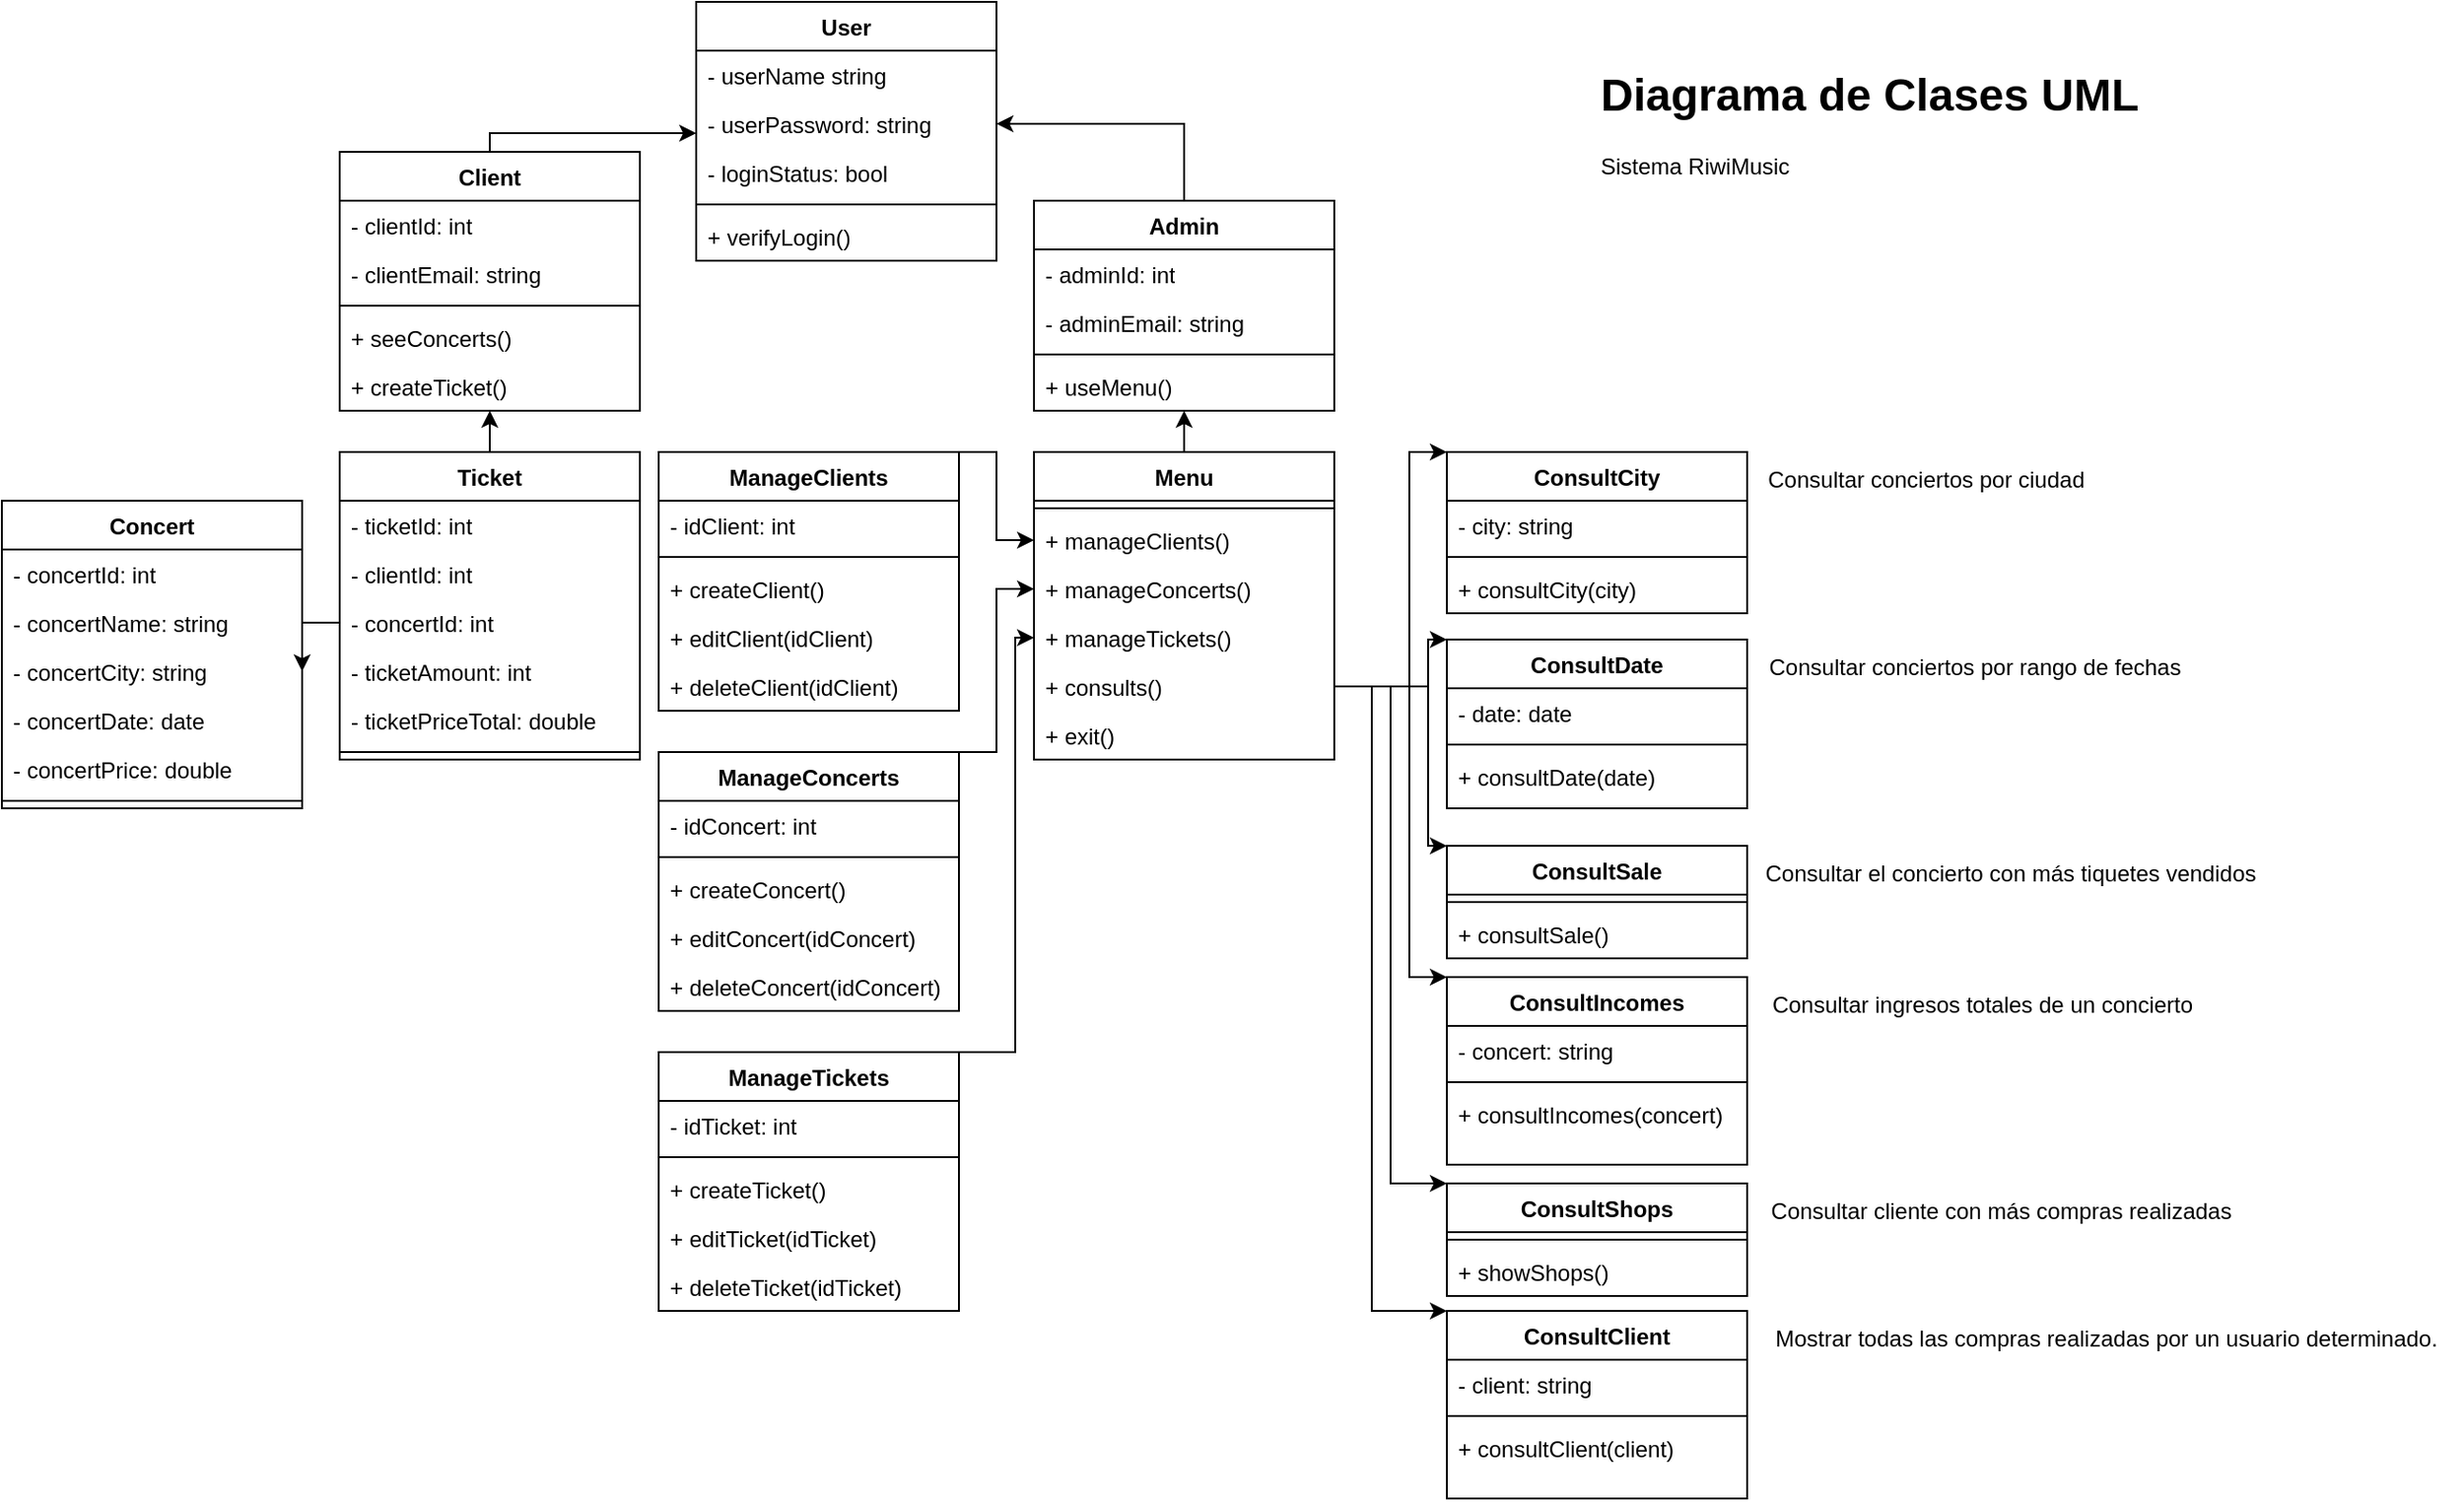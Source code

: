 <mxfile version="28.1.2">
  <diagram name="Página-1" id="tQhZV-skRY4tRafobQuQ">
    <mxGraphModel dx="1902" dy="2161" grid="1" gridSize="10" guides="1" tooltips="1" connect="1" arrows="1" fold="1" page="1" pageScale="1" pageWidth="827" pageHeight="1169" math="0" shadow="0">
      <root>
        <mxCell id="0" />
        <mxCell id="1" parent="0" />
        <mxCell id="-hlZocM7pkLlOTGrlThH-1" value="User" style="swimlane;fontStyle=1;align=center;verticalAlign=top;childLayout=stackLayout;horizontal=1;startSize=26;horizontalStack=0;resizeParent=1;resizeParentMax=0;resizeLast=0;collapsible=1;marginBottom=0;whiteSpace=wrap;html=1;" vertex="1" parent="1">
          <mxGeometry x="380" y="-80" width="160" height="138" as="geometry" />
        </mxCell>
        <mxCell id="-hlZocM7pkLlOTGrlThH-6" value="- userName string" style="text;strokeColor=none;fillColor=none;align=left;verticalAlign=top;spacingLeft=4;spacingRight=4;overflow=hidden;rotatable=0;points=[[0,0.5],[1,0.5]];portConstraint=eastwest;whiteSpace=wrap;html=1;" vertex="1" parent="-hlZocM7pkLlOTGrlThH-1">
          <mxGeometry y="26" width="160" height="26" as="geometry" />
        </mxCell>
        <mxCell id="-hlZocM7pkLlOTGrlThH-119" value="- userPassword: string" style="text;strokeColor=none;fillColor=none;align=left;verticalAlign=top;spacingLeft=4;spacingRight=4;overflow=hidden;rotatable=0;points=[[0,0.5],[1,0.5]];portConstraint=eastwest;whiteSpace=wrap;html=1;" vertex="1" parent="-hlZocM7pkLlOTGrlThH-1">
          <mxGeometry y="52" width="160" height="26" as="geometry" />
        </mxCell>
        <mxCell id="-hlZocM7pkLlOTGrlThH-120" value="- loginStatus: bool" style="text;strokeColor=none;fillColor=none;align=left;verticalAlign=top;spacingLeft=4;spacingRight=4;overflow=hidden;rotatable=0;points=[[0,0.5],[1,0.5]];portConstraint=eastwest;whiteSpace=wrap;html=1;" vertex="1" parent="-hlZocM7pkLlOTGrlThH-1">
          <mxGeometry y="78" width="160" height="26" as="geometry" />
        </mxCell>
        <mxCell id="-hlZocM7pkLlOTGrlThH-3" value="" style="line;strokeWidth=1;fillColor=none;align=left;verticalAlign=middle;spacingTop=-1;spacingLeft=3;spacingRight=3;rotatable=0;labelPosition=right;points=[];portConstraint=eastwest;strokeColor=inherit;" vertex="1" parent="-hlZocM7pkLlOTGrlThH-1">
          <mxGeometry y="104" width="160" height="8" as="geometry" />
        </mxCell>
        <mxCell id="-hlZocM7pkLlOTGrlThH-4" value="+ verifyLogin()&lt;div&gt;&lt;br&gt;&lt;/div&gt;" style="text;strokeColor=none;fillColor=none;align=left;verticalAlign=top;spacingLeft=4;spacingRight=4;overflow=hidden;rotatable=0;points=[[0,0.5],[1,0.5]];portConstraint=eastwest;whiteSpace=wrap;html=1;" vertex="1" parent="-hlZocM7pkLlOTGrlThH-1">
          <mxGeometry y="112" width="160" height="26" as="geometry" />
        </mxCell>
        <mxCell id="-hlZocM7pkLlOTGrlThH-9" value="Concert" style="swimlane;fontStyle=1;align=center;verticalAlign=top;childLayout=stackLayout;horizontal=1;startSize=26;horizontalStack=0;resizeParent=1;resizeParentMax=0;resizeLast=0;collapsible=1;marginBottom=0;whiteSpace=wrap;html=1;" vertex="1" parent="1">
          <mxGeometry x="10" y="186" width="160" height="164" as="geometry" />
        </mxCell>
        <mxCell id="-hlZocM7pkLlOTGrlThH-10" value="- concertId: int" style="text;strokeColor=none;fillColor=none;align=left;verticalAlign=top;spacingLeft=4;spacingRight=4;overflow=hidden;rotatable=0;points=[[0,0.5],[1,0.5]];portConstraint=eastwest;whiteSpace=wrap;html=1;" vertex="1" parent="-hlZocM7pkLlOTGrlThH-9">
          <mxGeometry y="26" width="160" height="26" as="geometry" />
        </mxCell>
        <mxCell id="-hlZocM7pkLlOTGrlThH-211" value="- concertName: string" style="text;strokeColor=none;fillColor=none;align=left;verticalAlign=top;spacingLeft=4;spacingRight=4;overflow=hidden;rotatable=0;points=[[0,0.5],[1,0.5]];portConstraint=eastwest;whiteSpace=wrap;html=1;" vertex="1" parent="-hlZocM7pkLlOTGrlThH-9">
          <mxGeometry y="52" width="160" height="26" as="geometry" />
        </mxCell>
        <mxCell id="-hlZocM7pkLlOTGrlThH-13" value="- concertCity: string" style="text;strokeColor=none;fillColor=none;align=left;verticalAlign=top;spacingLeft=4;spacingRight=4;overflow=hidden;rotatable=0;points=[[0,0.5],[1,0.5]];portConstraint=eastwest;whiteSpace=wrap;html=1;" vertex="1" parent="-hlZocM7pkLlOTGrlThH-9">
          <mxGeometry y="78" width="160" height="26" as="geometry" />
        </mxCell>
        <mxCell id="-hlZocM7pkLlOTGrlThH-14" value="- concertDate: date" style="text;strokeColor=none;fillColor=none;align=left;verticalAlign=top;spacingLeft=4;spacingRight=4;overflow=hidden;rotatable=0;points=[[0,0.5],[1,0.5]];portConstraint=eastwest;whiteSpace=wrap;html=1;" vertex="1" parent="-hlZocM7pkLlOTGrlThH-9">
          <mxGeometry y="104" width="160" height="26" as="geometry" />
        </mxCell>
        <mxCell id="-hlZocM7pkLlOTGrlThH-15" value="- concertPrice: double" style="text;strokeColor=none;fillColor=none;align=left;verticalAlign=top;spacingLeft=4;spacingRight=4;overflow=hidden;rotatable=0;points=[[0,0.5],[1,0.5]];portConstraint=eastwest;whiteSpace=wrap;html=1;" vertex="1" parent="-hlZocM7pkLlOTGrlThH-9">
          <mxGeometry y="130" width="160" height="26" as="geometry" />
        </mxCell>
        <mxCell id="-hlZocM7pkLlOTGrlThH-11" value="" style="line;strokeWidth=1;fillColor=none;align=left;verticalAlign=middle;spacingTop=-1;spacingLeft=3;spacingRight=3;rotatable=0;labelPosition=right;points=[];portConstraint=eastwest;strokeColor=inherit;" vertex="1" parent="-hlZocM7pkLlOTGrlThH-9">
          <mxGeometry y="156" width="160" height="8" as="geometry" />
        </mxCell>
        <mxCell id="-hlZocM7pkLlOTGrlThH-218" style="edgeStyle=orthogonalEdgeStyle;rounded=0;orthogonalLoop=1;jettySize=auto;html=1;" edge="1" parent="1" source="-hlZocM7pkLlOTGrlThH-19" target="-hlZocM7pkLlOTGrlThH-1">
          <mxGeometry relative="1" as="geometry">
            <Array as="points">
              <mxPoint x="270" y="-10" />
            </Array>
          </mxGeometry>
        </mxCell>
        <mxCell id="-hlZocM7pkLlOTGrlThH-19" value="Client" style="swimlane;fontStyle=1;align=center;verticalAlign=top;childLayout=stackLayout;horizontal=1;startSize=26;horizontalStack=0;resizeParent=1;resizeParentMax=0;resizeLast=0;collapsible=1;marginBottom=0;whiteSpace=wrap;html=1;" vertex="1" parent="1">
          <mxGeometry x="190" width="160" height="138" as="geometry" />
        </mxCell>
        <mxCell id="-hlZocM7pkLlOTGrlThH-154" value="- clientId: int" style="text;strokeColor=none;fillColor=none;align=left;verticalAlign=top;spacingLeft=4;spacingRight=4;overflow=hidden;rotatable=0;points=[[0,0.5],[1,0.5]];portConstraint=eastwest;whiteSpace=wrap;html=1;" vertex="1" parent="-hlZocM7pkLlOTGrlThH-19">
          <mxGeometry y="26" width="160" height="26" as="geometry" />
        </mxCell>
        <mxCell id="-hlZocM7pkLlOTGrlThH-39" value="- clientEmail: string" style="text;strokeColor=none;fillColor=none;align=left;verticalAlign=top;spacingLeft=4;spacingRight=4;overflow=hidden;rotatable=0;points=[[0,0.5],[1,0.5]];portConstraint=eastwest;whiteSpace=wrap;html=1;" vertex="1" parent="-hlZocM7pkLlOTGrlThH-19">
          <mxGeometry y="52" width="160" height="26" as="geometry" />
        </mxCell>
        <mxCell id="-hlZocM7pkLlOTGrlThH-21" value="" style="line;strokeWidth=1;fillColor=none;align=left;verticalAlign=middle;spacingTop=-1;spacingLeft=3;spacingRight=3;rotatable=0;labelPosition=right;points=[];portConstraint=eastwest;strokeColor=inherit;" vertex="1" parent="-hlZocM7pkLlOTGrlThH-19">
          <mxGeometry y="78" width="160" height="8" as="geometry" />
        </mxCell>
        <mxCell id="-hlZocM7pkLlOTGrlThH-156" value="+ seeConcerts()" style="text;strokeColor=none;fillColor=none;align=left;verticalAlign=top;spacingLeft=4;spacingRight=4;overflow=hidden;rotatable=0;points=[[0,0.5],[1,0.5]];portConstraint=eastwest;whiteSpace=wrap;html=1;" vertex="1" parent="-hlZocM7pkLlOTGrlThH-19">
          <mxGeometry y="86" width="160" height="26" as="geometry" />
        </mxCell>
        <mxCell id="-hlZocM7pkLlOTGrlThH-26" value="+ createTicket()" style="text;strokeColor=none;fillColor=none;align=left;verticalAlign=top;spacingLeft=4;spacingRight=4;overflow=hidden;rotatable=0;points=[[0,0.5],[1,0.5]];portConstraint=eastwest;whiteSpace=wrap;html=1;" vertex="1" parent="-hlZocM7pkLlOTGrlThH-19">
          <mxGeometry y="112" width="160" height="26" as="geometry" />
        </mxCell>
        <mxCell id="-hlZocM7pkLlOTGrlThH-204" style="edgeStyle=orthogonalEdgeStyle;rounded=0;orthogonalLoop=1;jettySize=auto;html=1;" edge="1" parent="1" source="-hlZocM7pkLlOTGrlThH-28" target="-hlZocM7pkLlOTGrlThH-19">
          <mxGeometry relative="1" as="geometry" />
        </mxCell>
        <mxCell id="-hlZocM7pkLlOTGrlThH-28" value="Ticket" style="swimlane;fontStyle=1;align=center;verticalAlign=top;childLayout=stackLayout;horizontal=1;startSize=26;horizontalStack=0;resizeParent=1;resizeParentMax=0;resizeLast=0;collapsible=1;marginBottom=0;whiteSpace=wrap;html=1;" vertex="1" parent="1">
          <mxGeometry x="190" y="160" width="160" height="164" as="geometry" />
        </mxCell>
        <mxCell id="-hlZocM7pkLlOTGrlThH-34" value="- ticketId: int" style="text;strokeColor=none;fillColor=none;align=left;verticalAlign=top;spacingLeft=4;spacingRight=4;overflow=hidden;rotatable=0;points=[[0,0.5],[1,0.5]];portConstraint=eastwest;whiteSpace=wrap;html=1;" vertex="1" parent="-hlZocM7pkLlOTGrlThH-28">
          <mxGeometry y="26" width="160" height="26" as="geometry" />
        </mxCell>
        <mxCell id="-hlZocM7pkLlOTGrlThH-29" value="- clientId: int" style="text;strokeColor=none;fillColor=none;align=left;verticalAlign=top;spacingLeft=4;spacingRight=4;overflow=hidden;rotatable=0;points=[[0,0.5],[1,0.5]];portConstraint=eastwest;whiteSpace=wrap;html=1;" vertex="1" parent="-hlZocM7pkLlOTGrlThH-28">
          <mxGeometry y="52" width="160" height="26" as="geometry" />
        </mxCell>
        <mxCell id="-hlZocM7pkLlOTGrlThH-40" value="- concertId: int" style="text;strokeColor=none;fillColor=none;align=left;verticalAlign=top;spacingLeft=4;spacingRight=4;overflow=hidden;rotatable=0;points=[[0,0.5],[1,0.5]];portConstraint=eastwest;whiteSpace=wrap;html=1;" vertex="1" parent="-hlZocM7pkLlOTGrlThH-28">
          <mxGeometry y="78" width="160" height="26" as="geometry" />
        </mxCell>
        <mxCell id="-hlZocM7pkLlOTGrlThH-42" value="- ticketAmount: int" style="text;strokeColor=none;fillColor=none;align=left;verticalAlign=top;spacingLeft=4;spacingRight=4;overflow=hidden;rotatable=0;points=[[0,0.5],[1,0.5]];portConstraint=eastwest;whiteSpace=wrap;html=1;" vertex="1" parent="-hlZocM7pkLlOTGrlThH-28">
          <mxGeometry y="104" width="160" height="26" as="geometry" />
        </mxCell>
        <mxCell id="-hlZocM7pkLlOTGrlThH-41" value="- ticketPriceTotal: double" style="text;strokeColor=none;fillColor=none;align=left;verticalAlign=top;spacingLeft=4;spacingRight=4;overflow=hidden;rotatable=0;points=[[0,0.5],[1,0.5]];portConstraint=eastwest;whiteSpace=wrap;html=1;" vertex="1" parent="-hlZocM7pkLlOTGrlThH-28">
          <mxGeometry y="130" width="160" height="26" as="geometry" />
        </mxCell>
        <mxCell id="-hlZocM7pkLlOTGrlThH-30" value="" style="line;strokeWidth=1;fillColor=none;align=left;verticalAlign=middle;spacingTop=-1;spacingLeft=3;spacingRight=3;rotatable=0;labelPosition=right;points=[];portConstraint=eastwest;strokeColor=inherit;" vertex="1" parent="-hlZocM7pkLlOTGrlThH-28">
          <mxGeometry y="156" width="160" height="8" as="geometry" />
        </mxCell>
        <mxCell id="-hlZocM7pkLlOTGrlThH-146" style="edgeStyle=orthogonalEdgeStyle;rounded=0;orthogonalLoop=1;jettySize=auto;html=1;" edge="1" parent="1" source="-hlZocM7pkLlOTGrlThH-43" target="-hlZocM7pkLlOTGrlThH-128">
          <mxGeometry relative="1" as="geometry" />
        </mxCell>
        <mxCell id="-hlZocM7pkLlOTGrlThH-43" value="Menu" style="swimlane;fontStyle=1;align=center;verticalAlign=top;childLayout=stackLayout;horizontal=1;startSize=26;horizontalStack=0;resizeParent=1;resizeParentMax=0;resizeLast=0;collapsible=1;marginBottom=0;whiteSpace=wrap;html=1;" vertex="1" parent="1">
          <mxGeometry x="560" y="160" width="160" height="164" as="geometry" />
        </mxCell>
        <mxCell id="-hlZocM7pkLlOTGrlThH-45" value="" style="line;strokeWidth=1;fillColor=none;align=left;verticalAlign=middle;spacingTop=-1;spacingLeft=3;spacingRight=3;rotatable=0;labelPosition=right;points=[];portConstraint=eastwest;strokeColor=inherit;" vertex="1" parent="-hlZocM7pkLlOTGrlThH-43">
          <mxGeometry y="26" width="160" height="8" as="geometry" />
        </mxCell>
        <mxCell id="-hlZocM7pkLlOTGrlThH-46" value="+ manageClients()" style="text;strokeColor=none;fillColor=none;align=left;verticalAlign=top;spacingLeft=4;spacingRight=4;overflow=hidden;rotatable=0;points=[[0,0.5],[1,0.5]];portConstraint=eastwest;whiteSpace=wrap;html=1;" vertex="1" parent="-hlZocM7pkLlOTGrlThH-43">
          <mxGeometry y="34" width="160" height="26" as="geometry" />
        </mxCell>
        <mxCell id="-hlZocM7pkLlOTGrlThH-49" value="+ manageConcerts()" style="text;strokeColor=none;fillColor=none;align=left;verticalAlign=top;spacingLeft=4;spacingRight=4;overflow=hidden;rotatable=0;points=[[0,0.5],[1,0.5]];portConstraint=eastwest;whiteSpace=wrap;html=1;" vertex="1" parent="-hlZocM7pkLlOTGrlThH-43">
          <mxGeometry y="60" width="160" height="26" as="geometry" />
        </mxCell>
        <mxCell id="-hlZocM7pkLlOTGrlThH-50" value="+ manageTickets()" style="text;strokeColor=none;fillColor=none;align=left;verticalAlign=top;spacingLeft=4;spacingRight=4;overflow=hidden;rotatable=0;points=[[0,0.5],[1,0.5]];portConstraint=eastwest;whiteSpace=wrap;html=1;" vertex="1" parent="-hlZocM7pkLlOTGrlThH-43">
          <mxGeometry y="86" width="160" height="26" as="geometry" />
        </mxCell>
        <mxCell id="-hlZocM7pkLlOTGrlThH-76" value="+ consults()" style="text;strokeColor=none;fillColor=none;align=left;verticalAlign=top;spacingLeft=4;spacingRight=4;overflow=hidden;rotatable=0;points=[[0,0.5],[1,0.5]];portConstraint=eastwest;whiteSpace=wrap;html=1;" vertex="1" parent="-hlZocM7pkLlOTGrlThH-43">
          <mxGeometry y="112" width="160" height="26" as="geometry" />
        </mxCell>
        <mxCell id="-hlZocM7pkLlOTGrlThH-118" value="+ exit()" style="text;strokeColor=none;fillColor=none;align=left;verticalAlign=top;spacingLeft=4;spacingRight=4;overflow=hidden;rotatable=0;points=[[0,0.5],[1,0.5]];portConstraint=eastwest;whiteSpace=wrap;html=1;" vertex="1" parent="-hlZocM7pkLlOTGrlThH-43">
          <mxGeometry y="138" width="160" height="26" as="geometry" />
        </mxCell>
        <mxCell id="-hlZocM7pkLlOTGrlThH-215" style="edgeStyle=orthogonalEdgeStyle;rounded=0;orthogonalLoop=1;jettySize=auto;html=1;entryX=1;entryY=0.5;entryDx=0;entryDy=0;" edge="1" parent="1" source="-hlZocM7pkLlOTGrlThH-128" target="-hlZocM7pkLlOTGrlThH-119">
          <mxGeometry relative="1" as="geometry" />
        </mxCell>
        <mxCell id="-hlZocM7pkLlOTGrlThH-128" value="Admin" style="swimlane;fontStyle=1;align=center;verticalAlign=top;childLayout=stackLayout;horizontal=1;startSize=26;horizontalStack=0;resizeParent=1;resizeParentMax=0;resizeLast=0;collapsible=1;marginBottom=0;whiteSpace=wrap;html=1;" vertex="1" parent="1">
          <mxGeometry x="560" y="26" width="160" height="112" as="geometry" />
        </mxCell>
        <mxCell id="-hlZocM7pkLlOTGrlThH-129" value="- adminId: int" style="text;strokeColor=none;fillColor=none;align=left;verticalAlign=top;spacingLeft=4;spacingRight=4;overflow=hidden;rotatable=0;points=[[0,0.5],[1,0.5]];portConstraint=eastwest;whiteSpace=wrap;html=1;" vertex="1" parent="-hlZocM7pkLlOTGrlThH-128">
          <mxGeometry y="26" width="160" height="26" as="geometry" />
        </mxCell>
        <mxCell id="-hlZocM7pkLlOTGrlThH-130" value="- adminEmail: string" style="text;strokeColor=none;fillColor=none;align=left;verticalAlign=top;spacingLeft=4;spacingRight=4;overflow=hidden;rotatable=0;points=[[0,0.5],[1,0.5]];portConstraint=eastwest;whiteSpace=wrap;html=1;" vertex="1" parent="-hlZocM7pkLlOTGrlThH-128">
          <mxGeometry y="52" width="160" height="26" as="geometry" />
        </mxCell>
        <mxCell id="-hlZocM7pkLlOTGrlThH-131" value="" style="line;strokeWidth=1;fillColor=none;align=left;verticalAlign=middle;spacingTop=-1;spacingLeft=3;spacingRight=3;rotatable=0;labelPosition=right;points=[];portConstraint=eastwest;strokeColor=inherit;" vertex="1" parent="-hlZocM7pkLlOTGrlThH-128">
          <mxGeometry y="78" width="160" height="8" as="geometry" />
        </mxCell>
        <mxCell id="-hlZocM7pkLlOTGrlThH-142" value="+ useMenu()" style="text;strokeColor=none;fillColor=none;align=left;verticalAlign=top;spacingLeft=4;spacingRight=4;overflow=hidden;rotatable=0;points=[[0,0.5],[1,0.5]];portConstraint=eastwest;whiteSpace=wrap;html=1;" vertex="1" parent="-hlZocM7pkLlOTGrlThH-128">
          <mxGeometry y="86" width="160" height="26" as="geometry" />
        </mxCell>
        <mxCell id="-hlZocM7pkLlOTGrlThH-186" style="edgeStyle=orthogonalEdgeStyle;rounded=0;orthogonalLoop=1;jettySize=auto;html=1;exitX=1;exitY=0;exitDx=0;exitDy=0;entryX=0;entryY=0.5;entryDx=0;entryDy=0;" edge="1" parent="1" source="-hlZocM7pkLlOTGrlThH-147" target="-hlZocM7pkLlOTGrlThH-46">
          <mxGeometry relative="1" as="geometry">
            <Array as="points">
              <mxPoint x="540" y="160" />
              <mxPoint x="540" y="207" />
            </Array>
          </mxGeometry>
        </mxCell>
        <mxCell id="-hlZocM7pkLlOTGrlThH-147" value="ManageClients" style="swimlane;fontStyle=1;align=center;verticalAlign=top;childLayout=stackLayout;horizontal=1;startSize=26;horizontalStack=0;resizeParent=1;resizeParentMax=0;resizeLast=0;collapsible=1;marginBottom=0;whiteSpace=wrap;html=1;" vertex="1" parent="1">
          <mxGeometry x="360" y="160" width="160" height="138" as="geometry" />
        </mxCell>
        <mxCell id="-hlZocM7pkLlOTGrlThH-148" value="- idClient: int" style="text;strokeColor=none;fillColor=none;align=left;verticalAlign=top;spacingLeft=4;spacingRight=4;overflow=hidden;rotatable=0;points=[[0,0.5],[1,0.5]];portConstraint=eastwest;whiteSpace=wrap;html=1;" vertex="1" parent="-hlZocM7pkLlOTGrlThH-147">
          <mxGeometry y="26" width="160" height="26" as="geometry" />
        </mxCell>
        <mxCell id="-hlZocM7pkLlOTGrlThH-149" value="" style="line;strokeWidth=1;fillColor=none;align=left;verticalAlign=middle;spacingTop=-1;spacingLeft=3;spacingRight=3;rotatable=0;labelPosition=right;points=[];portConstraint=eastwest;strokeColor=inherit;" vertex="1" parent="-hlZocM7pkLlOTGrlThH-147">
          <mxGeometry y="52" width="160" height="8" as="geometry" />
        </mxCell>
        <mxCell id="-hlZocM7pkLlOTGrlThH-22" value="+ createClient()" style="text;strokeColor=none;fillColor=none;align=left;verticalAlign=top;spacingLeft=4;spacingRight=4;overflow=hidden;rotatable=0;points=[[0,0.5],[1,0.5]];portConstraint=eastwest;whiteSpace=wrap;html=1;" vertex="1" parent="-hlZocM7pkLlOTGrlThH-147">
          <mxGeometry y="60" width="160" height="26" as="geometry" />
        </mxCell>
        <mxCell id="-hlZocM7pkLlOTGrlThH-143" value="+ editClient(idClient)" style="text;strokeColor=none;fillColor=none;align=left;verticalAlign=top;spacingLeft=4;spacingRight=4;overflow=hidden;rotatable=0;points=[[0,0.5],[1,0.5]];portConstraint=eastwest;whiteSpace=wrap;html=1;" vertex="1" parent="-hlZocM7pkLlOTGrlThH-147">
          <mxGeometry y="86" width="160" height="26" as="geometry" />
        </mxCell>
        <mxCell id="-hlZocM7pkLlOTGrlThH-27" value="+ deleteClient(idClient)" style="text;strokeColor=none;fillColor=none;align=left;verticalAlign=top;spacingLeft=4;spacingRight=4;overflow=hidden;rotatable=0;points=[[0,0.5],[1,0.5]];portConstraint=eastwest;whiteSpace=wrap;html=1;" vertex="1" parent="-hlZocM7pkLlOTGrlThH-147">
          <mxGeometry y="112" width="160" height="26" as="geometry" />
        </mxCell>
        <mxCell id="-hlZocM7pkLlOTGrlThH-189" style="edgeStyle=orthogonalEdgeStyle;rounded=0;orthogonalLoop=1;jettySize=auto;html=1;exitX=1;exitY=0;exitDx=0;exitDy=0;entryX=0;entryY=0.5;entryDx=0;entryDy=0;" edge="1" parent="1" source="-hlZocM7pkLlOTGrlThH-157" target="-hlZocM7pkLlOTGrlThH-49">
          <mxGeometry relative="1" as="geometry">
            <Array as="points">
              <mxPoint x="540" y="320" />
              <mxPoint x="540" y="233" />
            </Array>
          </mxGeometry>
        </mxCell>
        <mxCell id="-hlZocM7pkLlOTGrlThH-157" value="ManageConcerts" style="swimlane;fontStyle=1;align=center;verticalAlign=top;childLayout=stackLayout;horizontal=1;startSize=26;horizontalStack=0;resizeParent=1;resizeParentMax=0;resizeLast=0;collapsible=1;marginBottom=0;whiteSpace=wrap;html=1;" vertex="1" parent="1">
          <mxGeometry x="360" y="320" width="160" height="138" as="geometry" />
        </mxCell>
        <mxCell id="-hlZocM7pkLlOTGrlThH-158" value="- idConcert: int" style="text;strokeColor=none;fillColor=none;align=left;verticalAlign=top;spacingLeft=4;spacingRight=4;overflow=hidden;rotatable=0;points=[[0,0.5],[1,0.5]];portConstraint=eastwest;whiteSpace=wrap;html=1;" vertex="1" parent="-hlZocM7pkLlOTGrlThH-157">
          <mxGeometry y="26" width="160" height="26" as="geometry" />
        </mxCell>
        <mxCell id="-hlZocM7pkLlOTGrlThH-159" value="" style="line;strokeWidth=1;fillColor=none;align=left;verticalAlign=middle;spacingTop=-1;spacingLeft=3;spacingRight=3;rotatable=0;labelPosition=right;points=[];portConstraint=eastwest;strokeColor=inherit;" vertex="1" parent="-hlZocM7pkLlOTGrlThH-157">
          <mxGeometry y="52" width="160" height="8" as="geometry" />
        </mxCell>
        <mxCell id="-hlZocM7pkLlOTGrlThH-12" value="+ createConcert()" style="text;strokeColor=none;fillColor=none;align=left;verticalAlign=top;spacingLeft=4;spacingRight=4;overflow=hidden;rotatable=0;points=[[0,0.5],[1,0.5]];portConstraint=eastwest;whiteSpace=wrap;html=1;" vertex="1" parent="-hlZocM7pkLlOTGrlThH-157">
          <mxGeometry y="60" width="160" height="26" as="geometry" />
        </mxCell>
        <mxCell id="-hlZocM7pkLlOTGrlThH-17" value="+ editConcert(idConcert)" style="text;strokeColor=none;fillColor=none;align=left;verticalAlign=top;spacingLeft=4;spacingRight=4;overflow=hidden;rotatable=0;points=[[0,0.5],[1,0.5]];portConstraint=eastwest;whiteSpace=wrap;html=1;" vertex="1" parent="-hlZocM7pkLlOTGrlThH-157">
          <mxGeometry y="86" width="160" height="26" as="geometry" />
        </mxCell>
        <mxCell id="-hlZocM7pkLlOTGrlThH-18" value="+ deleteConcert(idConcert)" style="text;strokeColor=none;fillColor=none;align=left;verticalAlign=top;spacingLeft=4;spacingRight=4;overflow=hidden;rotatable=0;points=[[0,0.5],[1,0.5]];portConstraint=eastwest;whiteSpace=wrap;html=1;" vertex="1" parent="-hlZocM7pkLlOTGrlThH-157">
          <mxGeometry y="112" width="160" height="26" as="geometry" />
        </mxCell>
        <mxCell id="-hlZocM7pkLlOTGrlThH-190" style="edgeStyle=orthogonalEdgeStyle;rounded=0;orthogonalLoop=1;jettySize=auto;html=1;exitX=1;exitY=0;exitDx=0;exitDy=0;entryX=0;entryY=0.5;entryDx=0;entryDy=0;" edge="1" parent="1" source="-hlZocM7pkLlOTGrlThH-164" target="-hlZocM7pkLlOTGrlThH-50">
          <mxGeometry relative="1" as="geometry">
            <Array as="points">
              <mxPoint x="550" y="480" />
              <mxPoint x="550" y="259" />
            </Array>
          </mxGeometry>
        </mxCell>
        <mxCell id="-hlZocM7pkLlOTGrlThH-164" value="ManageTickets" style="swimlane;fontStyle=1;align=center;verticalAlign=top;childLayout=stackLayout;horizontal=1;startSize=26;horizontalStack=0;resizeParent=1;resizeParentMax=0;resizeLast=0;collapsible=1;marginBottom=0;whiteSpace=wrap;html=1;" vertex="1" parent="1">
          <mxGeometry x="360" y="480" width="160" height="138" as="geometry" />
        </mxCell>
        <mxCell id="-hlZocM7pkLlOTGrlThH-165" value="- idTicket&lt;span style=&quot;background-color: transparent; color: light-dark(rgb(0, 0, 0), rgb(255, 255, 255));&quot;&gt;: int&lt;/span&gt;" style="text;strokeColor=none;fillColor=none;align=left;verticalAlign=top;spacingLeft=4;spacingRight=4;overflow=hidden;rotatable=0;points=[[0,0.5],[1,0.5]];portConstraint=eastwest;whiteSpace=wrap;html=1;" vertex="1" parent="-hlZocM7pkLlOTGrlThH-164">
          <mxGeometry y="26" width="160" height="26" as="geometry" />
        </mxCell>
        <mxCell id="-hlZocM7pkLlOTGrlThH-166" value="" style="line;strokeWidth=1;fillColor=none;align=left;verticalAlign=middle;spacingTop=-1;spacingLeft=3;spacingRight=3;rotatable=0;labelPosition=right;points=[];portConstraint=eastwest;strokeColor=inherit;" vertex="1" parent="-hlZocM7pkLlOTGrlThH-164">
          <mxGeometry y="52" width="160" height="8" as="geometry" />
        </mxCell>
        <mxCell id="-hlZocM7pkLlOTGrlThH-31" value="+ createTicket()" style="text;strokeColor=none;fillColor=none;align=left;verticalAlign=top;spacingLeft=4;spacingRight=4;overflow=hidden;rotatable=0;points=[[0,0.5],[1,0.5]];portConstraint=eastwest;whiteSpace=wrap;html=1;" vertex="1" parent="-hlZocM7pkLlOTGrlThH-164">
          <mxGeometry y="60" width="160" height="26" as="geometry" />
        </mxCell>
        <mxCell id="-hlZocM7pkLlOTGrlThH-47" value="+ editTicket(idTicket)" style="text;strokeColor=none;fillColor=none;align=left;verticalAlign=top;spacingLeft=4;spacingRight=4;overflow=hidden;rotatable=0;points=[[0,0.5],[1,0.5]];portConstraint=eastwest;whiteSpace=wrap;html=1;" vertex="1" parent="-hlZocM7pkLlOTGrlThH-164">
          <mxGeometry y="86" width="160" height="26" as="geometry" />
        </mxCell>
        <mxCell id="-hlZocM7pkLlOTGrlThH-48" value="+ deleteTicket(idTicket)" style="text;strokeColor=none;fillColor=none;align=left;verticalAlign=top;spacingLeft=4;spacingRight=4;overflow=hidden;rotatable=0;points=[[0,0.5],[1,0.5]];portConstraint=eastwest;whiteSpace=wrap;html=1;" vertex="1" parent="-hlZocM7pkLlOTGrlThH-164">
          <mxGeometry y="112" width="160" height="26" as="geometry" />
        </mxCell>
        <mxCell id="-hlZocM7pkLlOTGrlThH-191" value="" style="group" vertex="1" connectable="0" parent="1">
          <mxGeometry x="780" y="160" width="350" height="86" as="geometry" />
        </mxCell>
        <mxCell id="-hlZocM7pkLlOTGrlThH-68" value="&lt;span lang=&quot;en&quot; class=&quot;HwtZe&quot;&gt;ConsultCity&lt;/span&gt;" style="swimlane;fontStyle=1;align=center;verticalAlign=top;childLayout=stackLayout;horizontal=1;startSize=26;horizontalStack=0;resizeParent=1;resizeParentMax=0;resizeLast=0;collapsible=1;marginBottom=0;whiteSpace=wrap;html=1;" vertex="1" parent="-hlZocM7pkLlOTGrlThH-191">
          <mxGeometry width="160" height="86" as="geometry" />
        </mxCell>
        <mxCell id="-hlZocM7pkLlOTGrlThH-69" value="- city: string" style="text;strokeColor=none;fillColor=none;align=left;verticalAlign=top;spacingLeft=4;spacingRight=4;overflow=hidden;rotatable=0;points=[[0,0.5],[1,0.5]];portConstraint=eastwest;whiteSpace=wrap;html=1;" vertex="1" parent="-hlZocM7pkLlOTGrlThH-68">
          <mxGeometry y="26" width="160" height="26" as="geometry" />
        </mxCell>
        <mxCell id="-hlZocM7pkLlOTGrlThH-70" value="" style="line;strokeWidth=1;fillColor=none;align=left;verticalAlign=middle;spacingTop=-1;spacingLeft=3;spacingRight=3;rotatable=0;labelPosition=right;points=[];portConstraint=eastwest;strokeColor=inherit;" vertex="1" parent="-hlZocM7pkLlOTGrlThH-68">
          <mxGeometry y="52" width="160" height="8" as="geometry" />
        </mxCell>
        <mxCell id="-hlZocM7pkLlOTGrlThH-71" value="+ consultCity(city)" style="text;strokeColor=none;fillColor=none;align=left;verticalAlign=top;spacingLeft=4;spacingRight=4;overflow=hidden;rotatable=0;points=[[0,0.5],[1,0.5]];portConstraint=eastwest;whiteSpace=wrap;html=1;" vertex="1" parent="-hlZocM7pkLlOTGrlThH-68">
          <mxGeometry y="60" width="160" height="26" as="geometry" />
        </mxCell>
        <mxCell id="-hlZocM7pkLlOTGrlThH-108" value="Consultar conciertos por ciudad" style="text;html=1;align=center;verticalAlign=middle;resizable=0;points=[];autosize=1;strokeColor=none;fillColor=none;" vertex="1" parent="-hlZocM7pkLlOTGrlThH-191">
          <mxGeometry x="160" width="190" height="30" as="geometry" />
        </mxCell>
        <mxCell id="-hlZocM7pkLlOTGrlThH-192" value="" style="group" vertex="1" connectable="0" parent="1">
          <mxGeometry x="780" y="260" width="401" height="100" as="geometry" />
        </mxCell>
        <mxCell id="-hlZocM7pkLlOTGrlThH-72" value="&lt;span lang=&quot;en&quot; class=&quot;HwtZe&quot;&gt;ConsultDate&lt;/span&gt;" style="swimlane;fontStyle=1;align=center;verticalAlign=top;childLayout=stackLayout;horizontal=1;startSize=26;horizontalStack=0;resizeParent=1;resizeParentMax=0;resizeLast=0;collapsible=1;marginBottom=0;whiteSpace=wrap;html=1;" vertex="1" parent="-hlZocM7pkLlOTGrlThH-192">
          <mxGeometry width="160" height="90" as="geometry" />
        </mxCell>
        <mxCell id="-hlZocM7pkLlOTGrlThH-73" value="- date: date" style="text;strokeColor=none;fillColor=none;align=left;verticalAlign=top;spacingLeft=4;spacingRight=4;overflow=hidden;rotatable=0;points=[[0,0.5],[1,0.5]];portConstraint=eastwest;whiteSpace=wrap;html=1;" vertex="1" parent="-hlZocM7pkLlOTGrlThH-72">
          <mxGeometry y="26" width="160" height="26" as="geometry" />
        </mxCell>
        <mxCell id="-hlZocM7pkLlOTGrlThH-74" value="" style="line;strokeWidth=1;fillColor=none;align=left;verticalAlign=middle;spacingTop=-1;spacingLeft=3;spacingRight=3;rotatable=0;labelPosition=right;points=[];portConstraint=eastwest;strokeColor=inherit;" vertex="1" parent="-hlZocM7pkLlOTGrlThH-72">
          <mxGeometry y="52" width="160" height="8" as="geometry" />
        </mxCell>
        <mxCell id="-hlZocM7pkLlOTGrlThH-75" value="+ consultDate(date)" style="text;strokeColor=none;fillColor=none;align=left;verticalAlign=top;spacingLeft=4;spacingRight=4;overflow=hidden;rotatable=0;points=[[0,0.5],[1,0.5]];portConstraint=eastwest;whiteSpace=wrap;html=1;" vertex="1" parent="-hlZocM7pkLlOTGrlThH-72">
          <mxGeometry y="60" width="160" height="30" as="geometry" />
        </mxCell>
        <mxCell id="-hlZocM7pkLlOTGrlThH-109" value="Consultar conciertos por rango de fechas" style="text;html=1;align=center;verticalAlign=middle;resizable=0;points=[];autosize=1;strokeColor=none;fillColor=none;" vertex="1" parent="-hlZocM7pkLlOTGrlThH-192">
          <mxGeometry x="161" width="240" height="30" as="geometry" />
        </mxCell>
        <mxCell id="-hlZocM7pkLlOTGrlThH-193" value="" style="group" vertex="1" connectable="0" parent="1">
          <mxGeometry x="780" y="370" width="440" height="60" as="geometry" />
        </mxCell>
        <mxCell id="-hlZocM7pkLlOTGrlThH-79" value="&lt;span lang=&quot;en&quot; class=&quot;HwtZe&quot;&gt;ConsultSale&lt;/span&gt;" style="swimlane;fontStyle=1;align=center;verticalAlign=top;childLayout=stackLayout;horizontal=1;startSize=26;horizontalStack=0;resizeParent=1;resizeParentMax=0;resizeLast=0;collapsible=1;marginBottom=0;whiteSpace=wrap;html=1;" vertex="1" parent="-hlZocM7pkLlOTGrlThH-193">
          <mxGeometry width="160" height="60" as="geometry" />
        </mxCell>
        <mxCell id="-hlZocM7pkLlOTGrlThH-81" value="" style="line;strokeWidth=1;fillColor=none;align=left;verticalAlign=middle;spacingTop=-1;spacingLeft=3;spacingRight=3;rotatable=0;labelPosition=right;points=[];portConstraint=eastwest;strokeColor=inherit;" vertex="1" parent="-hlZocM7pkLlOTGrlThH-79">
          <mxGeometry y="26" width="160" height="8" as="geometry" />
        </mxCell>
        <mxCell id="-hlZocM7pkLlOTGrlThH-82" value="+ consultSale()" style="text;strokeColor=none;fillColor=none;align=left;verticalAlign=top;spacingLeft=4;spacingRight=4;overflow=hidden;rotatable=0;points=[[0,0.5],[1,0.5]];portConstraint=eastwest;whiteSpace=wrap;html=1;" vertex="1" parent="-hlZocM7pkLlOTGrlThH-79">
          <mxGeometry y="34" width="160" height="26" as="geometry" />
        </mxCell>
        <mxCell id="-hlZocM7pkLlOTGrlThH-110" value="Consultar el concierto con más tiquetes vendidos" style="text;html=1;align=center;verticalAlign=middle;resizable=0;points=[];autosize=1;strokeColor=none;fillColor=none;" vertex="1" parent="-hlZocM7pkLlOTGrlThH-193">
          <mxGeometry x="160" width="280" height="30" as="geometry" />
        </mxCell>
        <mxCell id="-hlZocM7pkLlOTGrlThH-194" value="" style="group" vertex="1" connectable="0" parent="1">
          <mxGeometry x="780" y="440" width="410" height="100" as="geometry" />
        </mxCell>
        <mxCell id="-hlZocM7pkLlOTGrlThH-87" value="&lt;span lang=&quot;en&quot; class=&quot;HwtZe&quot;&gt;ConsultIncomes&lt;/span&gt;" style="swimlane;fontStyle=1;align=center;verticalAlign=top;childLayout=stackLayout;horizontal=1;startSize=26;horizontalStack=0;resizeParent=1;resizeParentMax=0;resizeLast=0;collapsible=1;marginBottom=0;whiteSpace=wrap;html=1;" vertex="1" parent="-hlZocM7pkLlOTGrlThH-194">
          <mxGeometry width="160" height="100" as="geometry" />
        </mxCell>
        <mxCell id="-hlZocM7pkLlOTGrlThH-88" value="- concert: string" style="text;strokeColor=none;fillColor=none;align=left;verticalAlign=top;spacingLeft=4;spacingRight=4;overflow=hidden;rotatable=0;points=[[0,0.5],[1,0.5]];portConstraint=eastwest;whiteSpace=wrap;html=1;" vertex="1" parent="-hlZocM7pkLlOTGrlThH-87">
          <mxGeometry y="26" width="160" height="26" as="geometry" />
        </mxCell>
        <mxCell id="-hlZocM7pkLlOTGrlThH-89" value="" style="line;strokeWidth=1;fillColor=none;align=left;verticalAlign=middle;spacingTop=-1;spacingLeft=3;spacingRight=3;rotatable=0;labelPosition=right;points=[];portConstraint=eastwest;strokeColor=inherit;" vertex="1" parent="-hlZocM7pkLlOTGrlThH-87">
          <mxGeometry y="52" width="160" height="8" as="geometry" />
        </mxCell>
        <mxCell id="-hlZocM7pkLlOTGrlThH-90" value="+ consultIncomes(concert)" style="text;strokeColor=none;fillColor=none;align=left;verticalAlign=top;spacingLeft=4;spacingRight=4;overflow=hidden;rotatable=0;points=[[0,0.5],[1,0.5]];portConstraint=eastwest;whiteSpace=wrap;html=1;" vertex="1" parent="-hlZocM7pkLlOTGrlThH-87">
          <mxGeometry y="60" width="160" height="40" as="geometry" />
        </mxCell>
        <mxCell id="-hlZocM7pkLlOTGrlThH-111" value="Consultar ingresos totales de un concierto" style="text;html=1;align=center;verticalAlign=middle;resizable=0;points=[];autosize=1;strokeColor=none;fillColor=none;" vertex="1" parent="-hlZocM7pkLlOTGrlThH-194">
          <mxGeometry x="160" width="250" height="30" as="geometry" />
        </mxCell>
        <mxCell id="-hlZocM7pkLlOTGrlThH-195" value="" style="group" vertex="1" connectable="0" parent="1">
          <mxGeometry x="780" y="550" width="430" height="60" as="geometry" />
        </mxCell>
        <mxCell id="-hlZocM7pkLlOTGrlThH-91" value="&lt;span lang=&quot;en&quot; class=&quot;HwtZe&quot;&gt;ConsultShops&lt;/span&gt;" style="swimlane;fontStyle=1;align=center;verticalAlign=top;childLayout=stackLayout;horizontal=1;startSize=26;horizontalStack=0;resizeParent=1;resizeParentMax=0;resizeLast=0;collapsible=1;marginBottom=0;whiteSpace=wrap;html=1;" vertex="1" parent="-hlZocM7pkLlOTGrlThH-195">
          <mxGeometry width="160" height="60" as="geometry" />
        </mxCell>
        <mxCell id="-hlZocM7pkLlOTGrlThH-93" value="" style="line;strokeWidth=1;fillColor=none;align=left;verticalAlign=middle;spacingTop=-1;spacingLeft=3;spacingRight=3;rotatable=0;labelPosition=right;points=[];portConstraint=eastwest;strokeColor=inherit;" vertex="1" parent="-hlZocM7pkLlOTGrlThH-91">
          <mxGeometry y="26" width="160" height="8" as="geometry" />
        </mxCell>
        <mxCell id="-hlZocM7pkLlOTGrlThH-94" value="+ showShops()" style="text;strokeColor=none;fillColor=none;align=left;verticalAlign=top;spacingLeft=4;spacingRight=4;overflow=hidden;rotatable=0;points=[[0,0.5],[1,0.5]];portConstraint=eastwest;whiteSpace=wrap;html=1;" vertex="1" parent="-hlZocM7pkLlOTGrlThH-91">
          <mxGeometry y="34" width="160" height="26" as="geometry" />
        </mxCell>
        <mxCell id="-hlZocM7pkLlOTGrlThH-112" value="Consultar cliente con más compras realizadas" style="text;html=1;align=center;verticalAlign=middle;resizable=0;points=[];autosize=1;strokeColor=none;fillColor=none;" vertex="1" parent="-hlZocM7pkLlOTGrlThH-195">
          <mxGeometry x="160" width="270" height="30" as="geometry" />
        </mxCell>
        <mxCell id="-hlZocM7pkLlOTGrlThH-196" value="" style="group" vertex="1" connectable="0" parent="1">
          <mxGeometry x="780" y="618" width="541" height="100" as="geometry" />
        </mxCell>
        <mxCell id="-hlZocM7pkLlOTGrlThH-103" value="&lt;span lang=&quot;en&quot; class=&quot;HwtZe&quot;&gt;ConsultClient&lt;/span&gt;" style="swimlane;fontStyle=1;align=center;verticalAlign=top;childLayout=stackLayout;horizontal=1;startSize=26;horizontalStack=0;resizeParent=1;resizeParentMax=0;resizeLast=0;collapsible=1;marginBottom=0;whiteSpace=wrap;html=1;" vertex="1" parent="-hlZocM7pkLlOTGrlThH-196">
          <mxGeometry width="160" height="100" as="geometry" />
        </mxCell>
        <mxCell id="-hlZocM7pkLlOTGrlThH-104" value="- client: string" style="text;strokeColor=none;fillColor=none;align=left;verticalAlign=top;spacingLeft=4;spacingRight=4;overflow=hidden;rotatable=0;points=[[0,0.5],[1,0.5]];portConstraint=eastwest;whiteSpace=wrap;html=1;" vertex="1" parent="-hlZocM7pkLlOTGrlThH-103">
          <mxGeometry y="26" width="160" height="26" as="geometry" />
        </mxCell>
        <mxCell id="-hlZocM7pkLlOTGrlThH-105" value="" style="line;strokeWidth=1;fillColor=none;align=left;verticalAlign=middle;spacingTop=-1;spacingLeft=3;spacingRight=3;rotatable=0;labelPosition=right;points=[];portConstraint=eastwest;strokeColor=inherit;" vertex="1" parent="-hlZocM7pkLlOTGrlThH-103">
          <mxGeometry y="52" width="160" height="8" as="geometry" />
        </mxCell>
        <mxCell id="-hlZocM7pkLlOTGrlThH-106" value="+ consultClient(client)" style="text;strokeColor=none;fillColor=none;align=left;verticalAlign=top;spacingLeft=4;spacingRight=4;overflow=hidden;rotatable=0;points=[[0,0.5],[1,0.5]];portConstraint=eastwest;whiteSpace=wrap;html=1;" vertex="1" parent="-hlZocM7pkLlOTGrlThH-103">
          <mxGeometry y="60" width="160" height="40" as="geometry" />
        </mxCell>
        <mxCell id="-hlZocM7pkLlOTGrlThH-114" value="Mostrar todas las compras realizadas por un usuario determinado." style="text;html=1;align=center;verticalAlign=middle;resizable=0;points=[];autosize=1;strokeColor=none;fillColor=none;" vertex="1" parent="-hlZocM7pkLlOTGrlThH-196">
          <mxGeometry x="161" width="380" height="30" as="geometry" />
        </mxCell>
        <mxCell id="-hlZocM7pkLlOTGrlThH-198" style="edgeStyle=orthogonalEdgeStyle;rounded=0;orthogonalLoop=1;jettySize=auto;html=1;exitX=1;exitY=0.5;exitDx=0;exitDy=0;entryX=0;entryY=0;entryDx=0;entryDy=0;" edge="1" parent="1" source="-hlZocM7pkLlOTGrlThH-76" target="-hlZocM7pkLlOTGrlThH-68">
          <mxGeometry relative="1" as="geometry">
            <Array as="points">
              <mxPoint x="760" y="285" />
              <mxPoint x="760" y="160" />
            </Array>
          </mxGeometry>
        </mxCell>
        <mxCell id="-hlZocM7pkLlOTGrlThH-199" style="edgeStyle=orthogonalEdgeStyle;rounded=0;orthogonalLoop=1;jettySize=auto;html=1;exitX=1;exitY=0.5;exitDx=0;exitDy=0;entryX=0;entryY=0;entryDx=0;entryDy=0;" edge="1" parent="1" source="-hlZocM7pkLlOTGrlThH-76" target="-hlZocM7pkLlOTGrlThH-72">
          <mxGeometry relative="1" as="geometry">
            <Array as="points">
              <mxPoint x="770" y="285" />
              <mxPoint x="770" y="260" />
            </Array>
          </mxGeometry>
        </mxCell>
        <mxCell id="-hlZocM7pkLlOTGrlThH-200" style="edgeStyle=orthogonalEdgeStyle;rounded=0;orthogonalLoop=1;jettySize=auto;html=1;exitX=1;exitY=0.5;exitDx=0;exitDy=0;entryX=0;entryY=0;entryDx=0;entryDy=0;" edge="1" parent="1" source="-hlZocM7pkLlOTGrlThH-76" target="-hlZocM7pkLlOTGrlThH-79">
          <mxGeometry relative="1" as="geometry">
            <Array as="points">
              <mxPoint x="770" y="285" />
              <mxPoint x="770" y="370" />
            </Array>
          </mxGeometry>
        </mxCell>
        <mxCell id="-hlZocM7pkLlOTGrlThH-201" style="edgeStyle=orthogonalEdgeStyle;rounded=0;orthogonalLoop=1;jettySize=auto;html=1;exitX=1;exitY=0.5;exitDx=0;exitDy=0;entryX=0;entryY=0;entryDx=0;entryDy=0;" edge="1" parent="1" source="-hlZocM7pkLlOTGrlThH-76" target="-hlZocM7pkLlOTGrlThH-87">
          <mxGeometry relative="1" as="geometry">
            <Array as="points">
              <mxPoint x="760" y="285" />
              <mxPoint x="760" y="440" />
            </Array>
          </mxGeometry>
        </mxCell>
        <mxCell id="-hlZocM7pkLlOTGrlThH-202" style="edgeStyle=orthogonalEdgeStyle;rounded=0;orthogonalLoop=1;jettySize=auto;html=1;exitX=1;exitY=0.5;exitDx=0;exitDy=0;entryX=0;entryY=0;entryDx=0;entryDy=0;" edge="1" parent="1" source="-hlZocM7pkLlOTGrlThH-76" target="-hlZocM7pkLlOTGrlThH-91">
          <mxGeometry relative="1" as="geometry">
            <Array as="points">
              <mxPoint x="750" y="285" />
              <mxPoint x="750" y="550" />
            </Array>
          </mxGeometry>
        </mxCell>
        <mxCell id="-hlZocM7pkLlOTGrlThH-203" style="edgeStyle=orthogonalEdgeStyle;rounded=0;orthogonalLoop=1;jettySize=auto;html=1;exitX=1;exitY=0.5;exitDx=0;exitDy=0;entryX=0;entryY=0;entryDx=0;entryDy=0;" edge="1" parent="1" source="-hlZocM7pkLlOTGrlThH-76" target="-hlZocM7pkLlOTGrlThH-103">
          <mxGeometry relative="1" as="geometry">
            <Array as="points">
              <mxPoint x="740" y="285" />
              <mxPoint x="740" y="618" />
            </Array>
          </mxGeometry>
        </mxCell>
        <mxCell id="-hlZocM7pkLlOTGrlThH-210" style="edgeStyle=orthogonalEdgeStyle;rounded=0;orthogonalLoop=1;jettySize=auto;html=1;entryX=1;entryY=0.5;entryDx=0;entryDy=0;" edge="1" parent="1" source="-hlZocM7pkLlOTGrlThH-40" target="-hlZocM7pkLlOTGrlThH-13">
          <mxGeometry relative="1" as="geometry" />
        </mxCell>
        <mxCell id="-hlZocM7pkLlOTGrlThH-219" value="&lt;h1 style=&quot;margin-top: 0px;&quot;&gt;Diagrama de Clases UML&lt;/h1&gt;&lt;div&gt;Sistema RiwiMusic&lt;/div&gt;" style="text;html=1;whiteSpace=wrap;overflow=hidden;rounded=0;" vertex="1" parent="1">
          <mxGeometry x="860" y="-51" width="350" height="80" as="geometry" />
        </mxCell>
      </root>
    </mxGraphModel>
  </diagram>
</mxfile>
